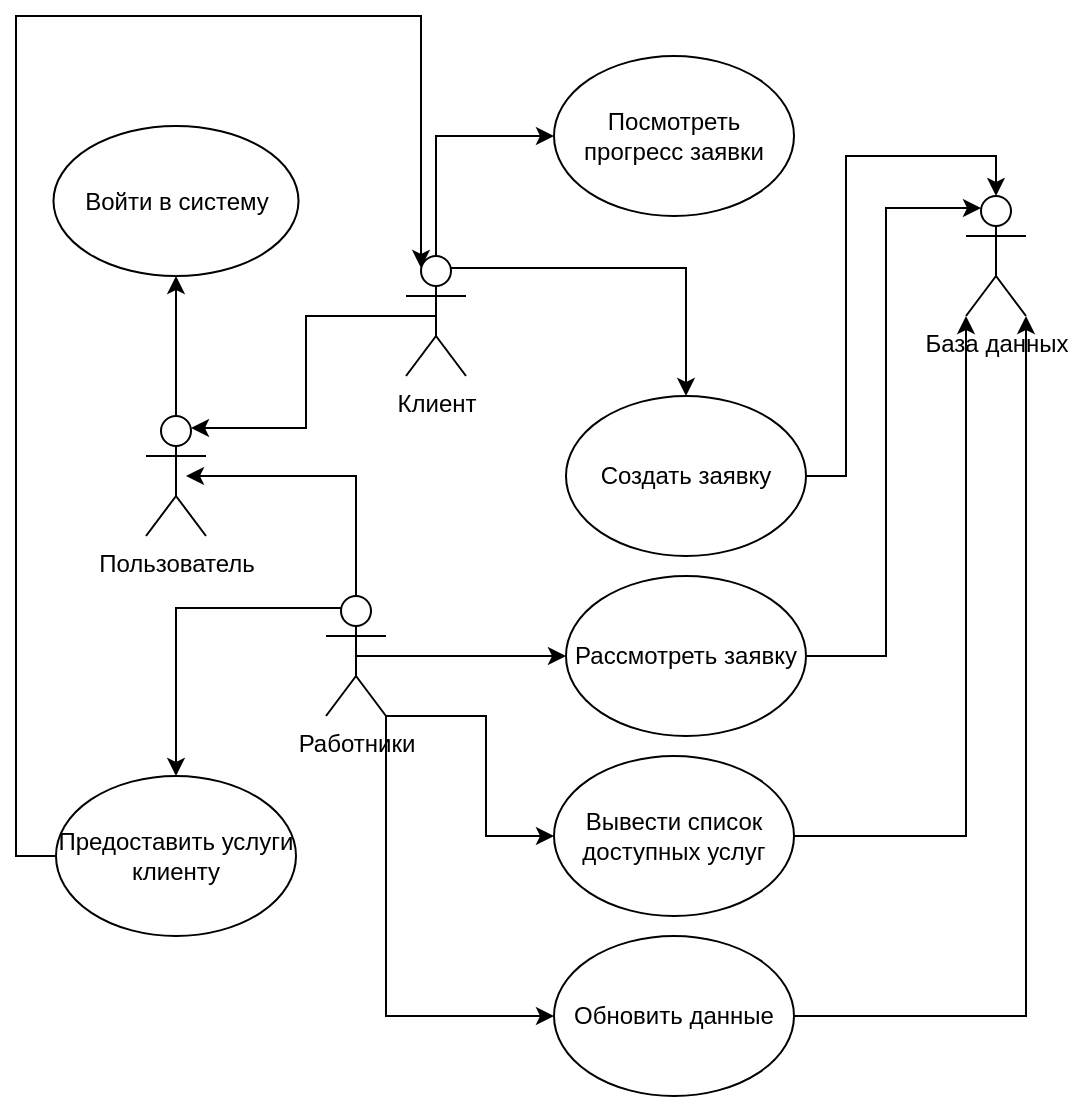 <mxfile version="24.8.4">
  <diagram name="Страница — 1" id="-IQn9SlaAqmjV4iCOM69">
    <mxGraphModel dx="664" dy="777" grid="0" gridSize="10" guides="1" tooltips="1" connect="1" arrows="1" fold="1" page="1" pageScale="1" pageWidth="827" pageHeight="1169" math="0" shadow="0">
      <root>
        <mxCell id="0" />
        <mxCell id="1" parent="0" />
        <mxCell id="9fJmf4K80d4BkCgSQaRF-3" style="edgeStyle=orthogonalEdgeStyle;rounded=0;orthogonalLoop=1;jettySize=auto;html=1;exitX=0.5;exitY=0.5;exitDx=0;exitDy=0;exitPerimeter=0;" edge="1" parent="1" source="9fJmf4K80d4BkCgSQaRF-1" target="9fJmf4K80d4BkCgSQaRF-4">
          <mxGeometry relative="1" as="geometry">
            <mxPoint x="225" y="320" as="targetPoint" />
          </mxGeometry>
        </mxCell>
        <mxCell id="9fJmf4K80d4BkCgSQaRF-1" value="Пользователь" style="shape=umlActor;verticalLabelPosition=bottom;verticalAlign=top;html=1;outlineConnect=0;" vertex="1" parent="1">
          <mxGeometry x="210" y="370" width="30" height="60" as="geometry" />
        </mxCell>
        <mxCell id="9fJmf4K80d4BkCgSQaRF-4" value="Войти в систему" style="ellipse;whiteSpace=wrap;html=1;" vertex="1" parent="1">
          <mxGeometry x="163.75" y="225" width="122.5" height="75" as="geometry" />
        </mxCell>
        <mxCell id="9fJmf4K80d4BkCgSQaRF-14" style="edgeStyle=orthogonalEdgeStyle;rounded=0;orthogonalLoop=1;jettySize=auto;html=1;exitX=0.5;exitY=0.5;exitDx=0;exitDy=0;exitPerimeter=0;entryX=0;entryY=0.5;entryDx=0;entryDy=0;" edge="1" parent="1" source="9fJmf4K80d4BkCgSQaRF-5" target="9fJmf4K80d4BkCgSQaRF-11">
          <mxGeometry relative="1" as="geometry">
            <Array as="points">
              <mxPoint x="355" y="230" />
            </Array>
          </mxGeometry>
        </mxCell>
        <mxCell id="9fJmf4K80d4BkCgSQaRF-17" style="edgeStyle=orthogonalEdgeStyle;rounded=0;orthogonalLoop=1;jettySize=auto;html=1;exitX=0.75;exitY=0.1;exitDx=0;exitDy=0;exitPerimeter=0;entryX=0.5;entryY=0;entryDx=0;entryDy=0;" edge="1" parent="1" source="9fJmf4K80d4BkCgSQaRF-5" target="9fJmf4K80d4BkCgSQaRF-10">
          <mxGeometry relative="1" as="geometry" />
        </mxCell>
        <mxCell id="9fJmf4K80d4BkCgSQaRF-5" value="Клиент" style="shape=umlActor;verticalLabelPosition=bottom;verticalAlign=top;html=1;outlineConnect=0;" vertex="1" parent="1">
          <mxGeometry x="340" y="290" width="30" height="60" as="geometry" />
        </mxCell>
        <mxCell id="9fJmf4K80d4BkCgSQaRF-6" value="Предоставить услуги клиенту" style="ellipse;whiteSpace=wrap;html=1;" vertex="1" parent="1">
          <mxGeometry x="165" y="550" width="120" height="80" as="geometry" />
        </mxCell>
        <mxCell id="9fJmf4K80d4BkCgSQaRF-7" value="Обновить данные" style="ellipse;whiteSpace=wrap;html=1;" vertex="1" parent="1">
          <mxGeometry x="414" y="630" width="120" height="80" as="geometry" />
        </mxCell>
        <mxCell id="9fJmf4K80d4BkCgSQaRF-8" value="Вывести список доступных услуг" style="ellipse;whiteSpace=wrap;html=1;" vertex="1" parent="1">
          <mxGeometry x="414" y="540" width="120" height="80" as="geometry" />
        </mxCell>
        <mxCell id="9fJmf4K80d4BkCgSQaRF-9" value="Рассмотреть заявку" style="ellipse;whiteSpace=wrap;html=1;" vertex="1" parent="1">
          <mxGeometry x="420" y="450" width="120" height="80" as="geometry" />
        </mxCell>
        <mxCell id="9fJmf4K80d4BkCgSQaRF-10" value="Создать заявку" style="ellipse;whiteSpace=wrap;html=1;" vertex="1" parent="1">
          <mxGeometry x="420" y="360" width="120" height="80" as="geometry" />
        </mxCell>
        <mxCell id="9fJmf4K80d4BkCgSQaRF-11" value="Посмотреть прогресс заявки" style="ellipse;whiteSpace=wrap;html=1;" vertex="1" parent="1">
          <mxGeometry x="414" y="190" width="120" height="80" as="geometry" />
        </mxCell>
        <mxCell id="9fJmf4K80d4BkCgSQaRF-18" style="edgeStyle=orthogonalEdgeStyle;rounded=0;orthogonalLoop=1;jettySize=auto;html=1;exitX=0.5;exitY=0.5;exitDx=0;exitDy=0;exitPerimeter=0;entryX=0;entryY=0.5;entryDx=0;entryDy=0;" edge="1" parent="1" source="9fJmf4K80d4BkCgSQaRF-12" target="9fJmf4K80d4BkCgSQaRF-9">
          <mxGeometry relative="1" as="geometry" />
        </mxCell>
        <mxCell id="9fJmf4K80d4BkCgSQaRF-19" style="edgeStyle=orthogonalEdgeStyle;rounded=0;orthogonalLoop=1;jettySize=auto;html=1;exitX=1;exitY=1;exitDx=0;exitDy=0;exitPerimeter=0;entryX=0;entryY=0.5;entryDx=0;entryDy=0;" edge="1" parent="1" source="9fJmf4K80d4BkCgSQaRF-12" target="9fJmf4K80d4BkCgSQaRF-7">
          <mxGeometry relative="1" as="geometry">
            <Array as="points">
              <mxPoint x="330" y="670" />
            </Array>
          </mxGeometry>
        </mxCell>
        <mxCell id="9fJmf4K80d4BkCgSQaRF-22" style="edgeStyle=orthogonalEdgeStyle;rounded=0;orthogonalLoop=1;jettySize=auto;html=1;exitX=0.25;exitY=0.1;exitDx=0;exitDy=0;exitPerimeter=0;entryX=0.5;entryY=0;entryDx=0;entryDy=0;" edge="1" parent="1" source="9fJmf4K80d4BkCgSQaRF-12" target="9fJmf4K80d4BkCgSQaRF-6">
          <mxGeometry relative="1" as="geometry" />
        </mxCell>
        <mxCell id="9fJmf4K80d4BkCgSQaRF-24" style="edgeStyle=orthogonalEdgeStyle;rounded=0;orthogonalLoop=1;jettySize=auto;html=1;exitX=1;exitY=1;exitDx=0;exitDy=0;exitPerimeter=0;entryX=0;entryY=0.5;entryDx=0;entryDy=0;" edge="1" parent="1" source="9fJmf4K80d4BkCgSQaRF-12" target="9fJmf4K80d4BkCgSQaRF-8">
          <mxGeometry relative="1" as="geometry">
            <Array as="points">
              <mxPoint x="380" y="520" />
              <mxPoint x="380" y="580" />
            </Array>
          </mxGeometry>
        </mxCell>
        <mxCell id="9fJmf4K80d4BkCgSQaRF-12" value="Работники" style="shape=umlActor;verticalLabelPosition=bottom;verticalAlign=top;html=1;outlineConnect=0;" vertex="1" parent="1">
          <mxGeometry x="300" y="460" width="30" height="60" as="geometry" />
        </mxCell>
        <mxCell id="9fJmf4K80d4BkCgSQaRF-13" value="База данных" style="shape=umlActor;verticalLabelPosition=bottom;verticalAlign=top;html=1;outlineConnect=0;" vertex="1" parent="1">
          <mxGeometry x="620" y="260" width="30" height="60" as="geometry" />
        </mxCell>
        <mxCell id="9fJmf4K80d4BkCgSQaRF-15" style="edgeStyle=orthogonalEdgeStyle;rounded=0;orthogonalLoop=1;jettySize=auto;html=1;exitX=0.5;exitY=0.5;exitDx=0;exitDy=0;exitPerimeter=0;entryX=0.75;entryY=0.1;entryDx=0;entryDy=0;entryPerimeter=0;" edge="1" parent="1" source="9fJmf4K80d4BkCgSQaRF-5" target="9fJmf4K80d4BkCgSQaRF-1">
          <mxGeometry relative="1" as="geometry">
            <Array as="points">
              <mxPoint x="290" y="320" />
              <mxPoint x="290" y="376" />
            </Array>
          </mxGeometry>
        </mxCell>
        <mxCell id="9fJmf4K80d4BkCgSQaRF-16" style="edgeStyle=orthogonalEdgeStyle;rounded=0;orthogonalLoop=1;jettySize=auto;html=1;" edge="1" parent="1">
          <mxGeometry relative="1" as="geometry">
            <mxPoint x="315" y="460" as="sourcePoint" />
            <mxPoint x="230" y="400" as="targetPoint" />
            <Array as="points">
              <mxPoint x="315" y="400" />
            </Array>
          </mxGeometry>
        </mxCell>
        <mxCell id="9fJmf4K80d4BkCgSQaRF-23" style="edgeStyle=orthogonalEdgeStyle;rounded=0;orthogonalLoop=1;jettySize=auto;html=1;exitX=0;exitY=0.5;exitDx=0;exitDy=0;entryX=0.25;entryY=0.1;entryDx=0;entryDy=0;entryPerimeter=0;" edge="1" parent="1" source="9fJmf4K80d4BkCgSQaRF-6" target="9fJmf4K80d4BkCgSQaRF-5">
          <mxGeometry relative="1" as="geometry">
            <Array as="points">
              <mxPoint x="145" y="590" />
              <mxPoint x="145" y="170" />
              <mxPoint x="348" y="170" />
            </Array>
          </mxGeometry>
        </mxCell>
        <mxCell id="9fJmf4K80d4BkCgSQaRF-25" style="edgeStyle=orthogonalEdgeStyle;rounded=0;orthogonalLoop=1;jettySize=auto;html=1;exitX=1;exitY=0.5;exitDx=0;exitDy=0;entryX=0.5;entryY=0;entryDx=0;entryDy=0;entryPerimeter=0;" edge="1" parent="1" source="9fJmf4K80d4BkCgSQaRF-10" target="9fJmf4K80d4BkCgSQaRF-13">
          <mxGeometry relative="1" as="geometry">
            <Array as="points">
              <mxPoint x="560" y="400" />
              <mxPoint x="560" y="240" />
              <mxPoint x="635" y="240" />
            </Array>
          </mxGeometry>
        </mxCell>
        <mxCell id="9fJmf4K80d4BkCgSQaRF-26" style="edgeStyle=orthogonalEdgeStyle;rounded=0;orthogonalLoop=1;jettySize=auto;html=1;exitX=1;exitY=0.5;exitDx=0;exitDy=0;entryX=0.25;entryY=0.1;entryDx=0;entryDy=0;entryPerimeter=0;" edge="1" parent="1" source="9fJmf4K80d4BkCgSQaRF-9" target="9fJmf4K80d4BkCgSQaRF-13">
          <mxGeometry relative="1" as="geometry">
            <Array as="points">
              <mxPoint x="580" y="490" />
              <mxPoint x="580" y="266" />
            </Array>
          </mxGeometry>
        </mxCell>
        <mxCell id="9fJmf4K80d4BkCgSQaRF-27" style="edgeStyle=orthogonalEdgeStyle;rounded=0;orthogonalLoop=1;jettySize=auto;html=1;exitX=1;exitY=0.5;exitDx=0;exitDy=0;entryX=0;entryY=1;entryDx=0;entryDy=0;entryPerimeter=0;" edge="1" parent="1" source="9fJmf4K80d4BkCgSQaRF-8" target="9fJmf4K80d4BkCgSQaRF-13">
          <mxGeometry relative="1" as="geometry" />
        </mxCell>
        <mxCell id="9fJmf4K80d4BkCgSQaRF-28" style="edgeStyle=orthogonalEdgeStyle;rounded=0;orthogonalLoop=1;jettySize=auto;html=1;exitX=1;exitY=0.5;exitDx=0;exitDy=0;entryX=1;entryY=1;entryDx=0;entryDy=0;entryPerimeter=0;" edge="1" parent="1" source="9fJmf4K80d4BkCgSQaRF-7" target="9fJmf4K80d4BkCgSQaRF-13">
          <mxGeometry relative="1" as="geometry" />
        </mxCell>
      </root>
    </mxGraphModel>
  </diagram>
</mxfile>
